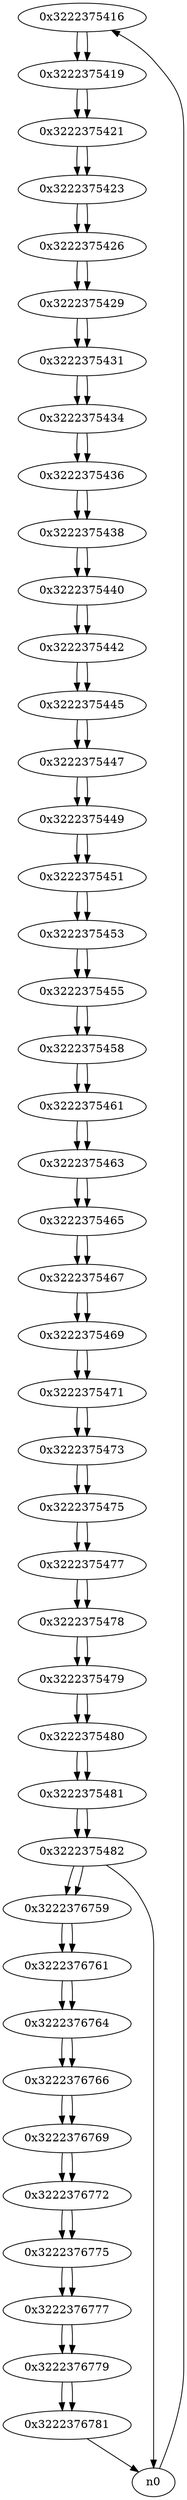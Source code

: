 digraph G{
/* nodes */
  n1 [label="0x3222375416"]
  n2 [label="0x3222375419"]
  n3 [label="0x3222375421"]
  n4 [label="0x3222375423"]
  n5 [label="0x3222375426"]
  n6 [label="0x3222375429"]
  n7 [label="0x3222375431"]
  n8 [label="0x3222375434"]
  n9 [label="0x3222375436"]
  n10 [label="0x3222375438"]
  n11 [label="0x3222375440"]
  n12 [label="0x3222375442"]
  n13 [label="0x3222375445"]
  n14 [label="0x3222375447"]
  n15 [label="0x3222375449"]
  n16 [label="0x3222375451"]
  n17 [label="0x3222375453"]
  n18 [label="0x3222375455"]
  n19 [label="0x3222375458"]
  n20 [label="0x3222375461"]
  n21 [label="0x3222375463"]
  n22 [label="0x3222375465"]
  n23 [label="0x3222375467"]
  n24 [label="0x3222375469"]
  n25 [label="0x3222375471"]
  n26 [label="0x3222375473"]
  n27 [label="0x3222375475"]
  n28 [label="0x3222375477"]
  n29 [label="0x3222375478"]
  n30 [label="0x3222375479"]
  n31 [label="0x3222375480"]
  n32 [label="0x3222375481"]
  n33 [label="0x3222375482"]
  n34 [label="0x3222376759"]
  n35 [label="0x3222376761"]
  n36 [label="0x3222376764"]
  n37 [label="0x3222376766"]
  n38 [label="0x3222376769"]
  n39 [label="0x3222376772"]
  n40 [label="0x3222376775"]
  n41 [label="0x3222376777"]
  n42 [label="0x3222376779"]
  n43 [label="0x3222376781"]
/* edges */
n1 -> n2;
n0 -> n1;
n2 -> n3;
n1 -> n2;
n3 -> n4;
n2 -> n3;
n4 -> n5;
n3 -> n4;
n5 -> n6;
n4 -> n5;
n6 -> n7;
n5 -> n6;
n7 -> n8;
n6 -> n7;
n8 -> n9;
n7 -> n8;
n9 -> n10;
n8 -> n9;
n10 -> n11;
n9 -> n10;
n11 -> n12;
n10 -> n11;
n12 -> n13;
n11 -> n12;
n13 -> n14;
n12 -> n13;
n14 -> n15;
n13 -> n14;
n15 -> n16;
n14 -> n15;
n16 -> n17;
n15 -> n16;
n17 -> n18;
n16 -> n17;
n18 -> n19;
n17 -> n18;
n19 -> n20;
n18 -> n19;
n20 -> n21;
n19 -> n20;
n21 -> n22;
n20 -> n21;
n22 -> n23;
n21 -> n22;
n23 -> n24;
n22 -> n23;
n24 -> n25;
n23 -> n24;
n25 -> n26;
n24 -> n25;
n26 -> n27;
n25 -> n26;
n27 -> n28;
n26 -> n27;
n28 -> n29;
n27 -> n28;
n29 -> n30;
n28 -> n29;
n30 -> n31;
n29 -> n30;
n31 -> n32;
n30 -> n31;
n32 -> n33;
n31 -> n32;
n33 -> n34;
n33 -> n0;
n32 -> n33;
n34 -> n35;
n33 -> n34;
n35 -> n36;
n34 -> n35;
n36 -> n37;
n35 -> n36;
n37 -> n38;
n36 -> n37;
n38 -> n39;
n37 -> n38;
n39 -> n40;
n38 -> n39;
n40 -> n41;
n39 -> n40;
n41 -> n42;
n40 -> n41;
n42 -> n43;
n41 -> n42;
n43 -> n0;
n42 -> n43;
}

